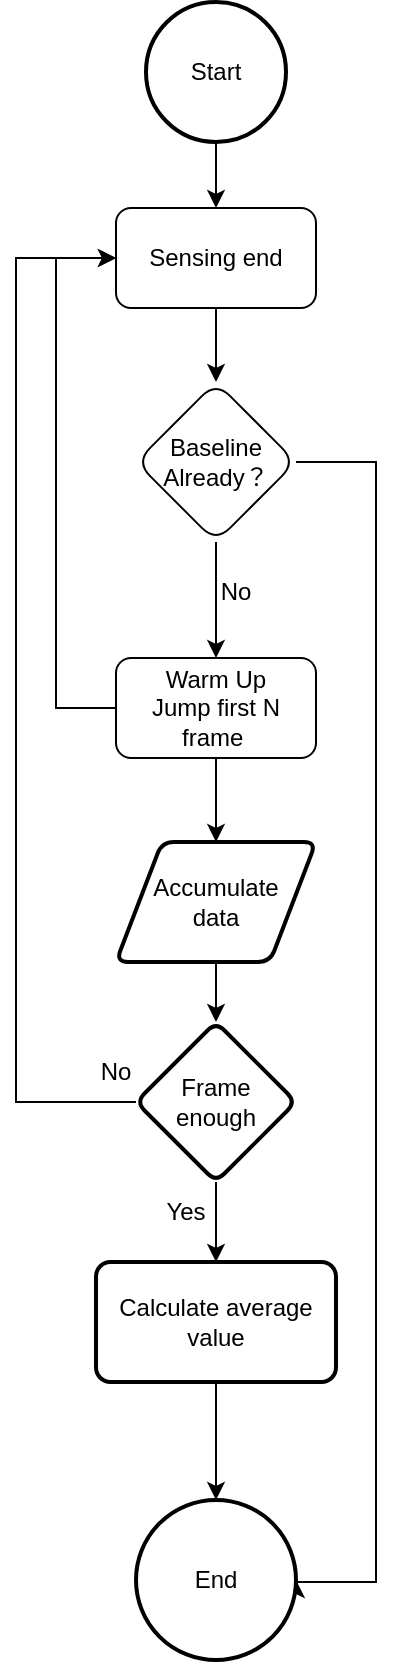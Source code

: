 <mxfile version="20.8.20" type="github">
  <diagram id="C5RBs43oDa-KdzZeNtuy" name="Page-1">
    <mxGraphModel dx="1235" dy="1853" grid="1" gridSize="10" guides="1" tooltips="1" connect="1" arrows="1" fold="1" page="1" pageScale="1" pageWidth="827" pageHeight="1169" math="0" shadow="0">
      <root>
        <mxCell id="WIyWlLk6GJQsqaUBKTNV-0" />
        <mxCell id="WIyWlLk6GJQsqaUBKTNV-1" parent="WIyWlLk6GJQsqaUBKTNV-0" />
        <mxCell id="vrBolmcTxJKjvdd487P7-7" value="" style="edgeStyle=orthogonalEdgeStyle;rounded=0;orthogonalLoop=1;jettySize=auto;html=1;" edge="1" parent="WIyWlLk6GJQsqaUBKTNV-1" source="vrBolmcTxJKjvdd487P7-0" target="vrBolmcTxJKjvdd487P7-6">
          <mxGeometry relative="1" as="geometry" />
        </mxCell>
        <mxCell id="vrBolmcTxJKjvdd487P7-0" value="Sensing end" style="rounded=1;whiteSpace=wrap;html=1;" vertex="1" parent="WIyWlLk6GJQsqaUBKTNV-1">
          <mxGeometry x="490" y="73" width="100" height="50" as="geometry" />
        </mxCell>
        <mxCell id="vrBolmcTxJKjvdd487P7-14" style="edgeStyle=orthogonalEdgeStyle;rounded=0;orthogonalLoop=1;jettySize=auto;html=1;exitX=0.5;exitY=1;exitDx=0;exitDy=0;entryX=0.5;entryY=0;entryDx=0;entryDy=0;align=center;" edge="1" parent="WIyWlLk6GJQsqaUBKTNV-1" source="vrBolmcTxJKjvdd487P7-6" target="vrBolmcTxJKjvdd487P7-8">
          <mxGeometry relative="1" as="geometry" />
        </mxCell>
        <mxCell id="vrBolmcTxJKjvdd487P7-36" style="edgeStyle=orthogonalEdgeStyle;rounded=0;orthogonalLoop=1;jettySize=auto;html=1;exitX=1;exitY=0.5;exitDx=0;exitDy=0;entryX=1;entryY=0.5;entryDx=0;entryDy=0;" edge="1" parent="WIyWlLk6GJQsqaUBKTNV-1" source="vrBolmcTxJKjvdd487P7-6" target="vrBolmcTxJKjvdd487P7-34">
          <mxGeometry relative="1" as="geometry">
            <Array as="points">
              <mxPoint x="620" y="200" />
              <mxPoint x="620" y="760" />
            </Array>
          </mxGeometry>
        </mxCell>
        <mxCell id="vrBolmcTxJKjvdd487P7-6" value="Baseline Already？" style="rhombus;whiteSpace=wrap;html=1;rounded=1;" vertex="1" parent="WIyWlLk6GJQsqaUBKTNV-1">
          <mxGeometry x="500" y="160" width="80" height="80" as="geometry" />
        </mxCell>
        <mxCell id="vrBolmcTxJKjvdd487P7-20" style="edgeStyle=orthogonalEdgeStyle;rounded=0;orthogonalLoop=1;jettySize=auto;html=1;exitX=0.5;exitY=1;exitDx=0;exitDy=0;entryX=0.5;entryY=0;entryDx=0;entryDy=0;" edge="1" parent="WIyWlLk6GJQsqaUBKTNV-1" source="vrBolmcTxJKjvdd487P7-8" target="vrBolmcTxJKjvdd487P7-19">
          <mxGeometry relative="1" as="geometry" />
        </mxCell>
        <mxCell id="vrBolmcTxJKjvdd487P7-24" style="edgeStyle=orthogonalEdgeStyle;rounded=0;orthogonalLoop=1;jettySize=auto;html=1;exitX=0;exitY=0.5;exitDx=0;exitDy=0;entryX=0;entryY=0.5;entryDx=0;entryDy=0;" edge="1" parent="WIyWlLk6GJQsqaUBKTNV-1" source="vrBolmcTxJKjvdd487P7-8" target="vrBolmcTxJKjvdd487P7-0">
          <mxGeometry relative="1" as="geometry">
            <Array as="points">
              <mxPoint x="460" y="323" />
              <mxPoint x="460" y="98" />
            </Array>
          </mxGeometry>
        </mxCell>
        <mxCell id="vrBolmcTxJKjvdd487P7-8" value="Warm Up&lt;br&gt;Jump first N frame&amp;nbsp;" style="rhombus;whiteSpace=wrap;html=1;rounded=1;shape=label;perimeter=rectanglePerimeter;" vertex="1" parent="WIyWlLk6GJQsqaUBKTNV-1">
          <mxGeometry x="490" y="298" width="100" height="50" as="geometry" />
        </mxCell>
        <mxCell id="vrBolmcTxJKjvdd487P7-17" style="edgeStyle=orthogonalEdgeStyle;rounded=0;orthogonalLoop=1;jettySize=auto;html=1;exitX=0.5;exitY=1;exitDx=0;exitDy=0;exitPerimeter=0;entryX=0.5;entryY=0;entryDx=0;entryDy=0;" edge="1" parent="WIyWlLk6GJQsqaUBKTNV-1" source="vrBolmcTxJKjvdd487P7-16" target="vrBolmcTxJKjvdd487P7-0">
          <mxGeometry relative="1" as="geometry" />
        </mxCell>
        <mxCell id="vrBolmcTxJKjvdd487P7-16" value="Start" style="strokeWidth=2;html=1;shape=mxgraph.flowchart.start_2;whiteSpace=wrap;" vertex="1" parent="WIyWlLk6GJQsqaUBKTNV-1">
          <mxGeometry x="505" y="-30" width="70" height="70" as="geometry" />
        </mxCell>
        <mxCell id="vrBolmcTxJKjvdd487P7-18" value="No" style="text;html=1;strokeColor=none;fillColor=none;align=center;verticalAlign=middle;whiteSpace=wrap;rounded=0;" vertex="1" parent="WIyWlLk6GJQsqaUBKTNV-1">
          <mxGeometry x="520" y="250" width="60" height="30" as="geometry" />
        </mxCell>
        <mxCell id="vrBolmcTxJKjvdd487P7-22" value="" style="edgeStyle=orthogonalEdgeStyle;rounded=0;orthogonalLoop=1;jettySize=auto;html=1;" edge="1" parent="WIyWlLk6GJQsqaUBKTNV-1" source="vrBolmcTxJKjvdd487P7-19" target="vrBolmcTxJKjvdd487P7-21">
          <mxGeometry relative="1" as="geometry" />
        </mxCell>
        <mxCell id="vrBolmcTxJKjvdd487P7-19" value="Accumulate&lt;br&gt;data" style="shape=parallelogram;html=1;strokeWidth=2;perimeter=parallelogramPerimeter;whiteSpace=wrap;rounded=1;arcSize=12;size=0.23;" vertex="1" parent="WIyWlLk6GJQsqaUBKTNV-1">
          <mxGeometry x="490" y="390" width="100" height="60" as="geometry" />
        </mxCell>
        <mxCell id="vrBolmcTxJKjvdd487P7-25" style="edgeStyle=orthogonalEdgeStyle;rounded=0;orthogonalLoop=1;jettySize=auto;html=1;exitX=0;exitY=0.5;exitDx=0;exitDy=0;entryX=0;entryY=0.5;entryDx=0;entryDy=0;" edge="1" parent="WIyWlLk6GJQsqaUBKTNV-1" source="vrBolmcTxJKjvdd487P7-21" target="vrBolmcTxJKjvdd487P7-0">
          <mxGeometry relative="1" as="geometry">
            <Array as="points">
              <mxPoint x="440" y="520" />
              <mxPoint x="440" y="98" />
            </Array>
          </mxGeometry>
        </mxCell>
        <mxCell id="vrBolmcTxJKjvdd487P7-30" value="" style="edgeStyle=orthogonalEdgeStyle;rounded=0;orthogonalLoop=1;jettySize=auto;html=1;" edge="1" parent="WIyWlLk6GJQsqaUBKTNV-1" source="vrBolmcTxJKjvdd487P7-21" target="vrBolmcTxJKjvdd487P7-29">
          <mxGeometry relative="1" as="geometry" />
        </mxCell>
        <mxCell id="vrBolmcTxJKjvdd487P7-21" value="Frame enough" style="rhombus;whiteSpace=wrap;html=1;strokeWidth=2;rounded=1;arcSize=12;" vertex="1" parent="WIyWlLk6GJQsqaUBKTNV-1">
          <mxGeometry x="500" y="480" width="80" height="80" as="geometry" />
        </mxCell>
        <mxCell id="vrBolmcTxJKjvdd487P7-26" value="No" style="text;html=1;strokeColor=none;fillColor=none;align=center;verticalAlign=middle;whiteSpace=wrap;rounded=0;" vertex="1" parent="WIyWlLk6GJQsqaUBKTNV-1">
          <mxGeometry x="460" y="490" width="60" height="30" as="geometry" />
        </mxCell>
        <mxCell id="vrBolmcTxJKjvdd487P7-35" value="" style="edgeStyle=orthogonalEdgeStyle;rounded=0;orthogonalLoop=1;jettySize=auto;html=1;" edge="1" parent="WIyWlLk6GJQsqaUBKTNV-1" source="vrBolmcTxJKjvdd487P7-29" target="vrBolmcTxJKjvdd487P7-34">
          <mxGeometry relative="1" as="geometry" />
        </mxCell>
        <mxCell id="vrBolmcTxJKjvdd487P7-29" value="Calculate average value" style="whiteSpace=wrap;html=1;strokeWidth=2;rounded=1;arcSize=12;" vertex="1" parent="WIyWlLk6GJQsqaUBKTNV-1">
          <mxGeometry x="480" y="600" width="120" height="60" as="geometry" />
        </mxCell>
        <mxCell id="vrBolmcTxJKjvdd487P7-31" value="Yes" style="text;html=1;strokeColor=none;fillColor=none;align=center;verticalAlign=middle;whiteSpace=wrap;rounded=0;" vertex="1" parent="WIyWlLk6GJQsqaUBKTNV-1">
          <mxGeometry x="495" y="560" width="60" height="30" as="geometry" />
        </mxCell>
        <mxCell id="vrBolmcTxJKjvdd487P7-34" value="End" style="ellipse;whiteSpace=wrap;html=1;strokeWidth=2;rounded=1;arcSize=12;" vertex="1" parent="WIyWlLk6GJQsqaUBKTNV-1">
          <mxGeometry x="500" y="719" width="80" height="80" as="geometry" />
        </mxCell>
      </root>
    </mxGraphModel>
  </diagram>
</mxfile>
